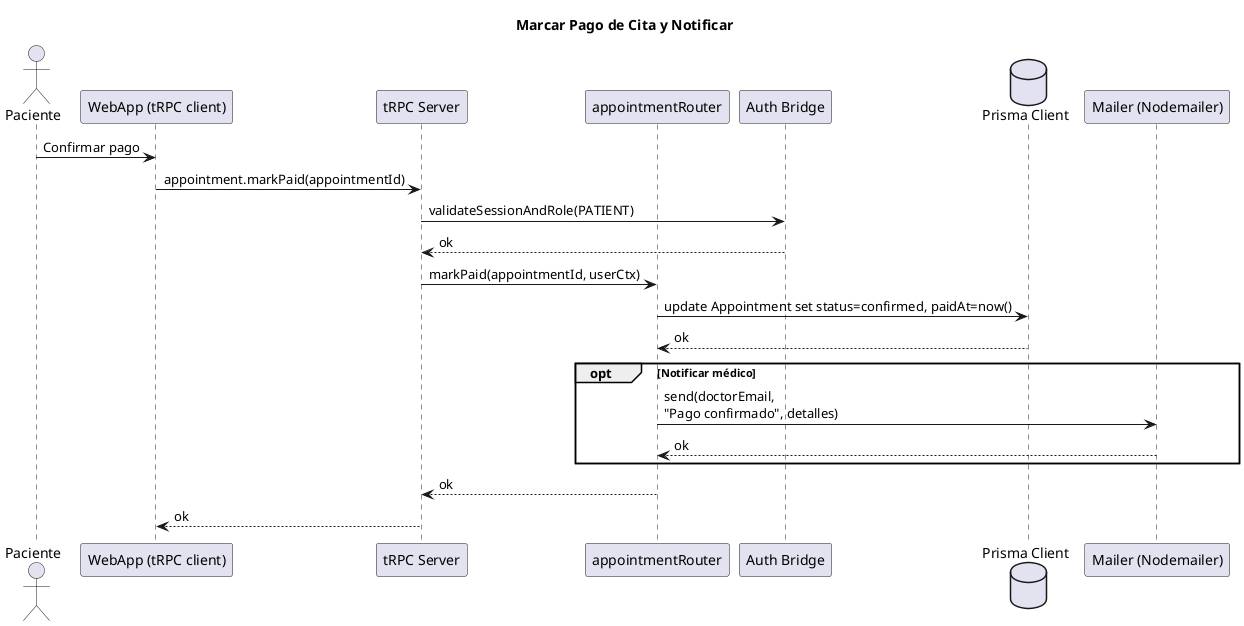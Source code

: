 @startuml SD-Marcar-Pago
title Marcar Pago de Cita y Notificar

actor "Paciente" as Pac
participant "WebApp (tRPC client)" as UI
participant "tRPC Server" as TRPC
participant "appointmentRouter" as Appt
participant "Auth Bridge" as Auth
database "Prisma Client" as DB
participant "Mailer (Nodemailer)" as Mailer

Pac -> UI : Confirmar pago
UI -> TRPC : appointment.markPaid(appointmentId)
TRPC -> Auth : validateSessionAndRole(PATIENT)
Auth --> TRPC : ok
TRPC -> Appt : markPaid(appointmentId, userCtx)

Appt -> DB : update Appointment set status=confirmed, paidAt=now()
DB --> Appt : ok

opt Notificar médico
  Appt -> Mailer : send(doctorEmail,\n"Pago confirmado", detalles)
  Mailer --> Appt : ok
end

Appt --> TRPC : ok
TRPC --> UI : ok
@enduml
